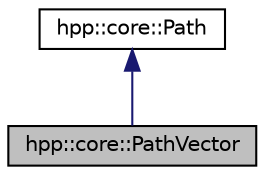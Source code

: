 digraph "hpp::core::PathVector"
{
  edge [fontname="Helvetica",fontsize="10",labelfontname="Helvetica",labelfontsize="10"];
  node [fontname="Helvetica",fontsize="10",shape=record];
  Node1 [label="hpp::core::PathVector",height=0.2,width=0.4,color="black", fillcolor="grey75", style="filled" fontcolor="black"];
  Node2 -> Node1 [dir="back",color="midnightblue",fontsize="10",style="solid",fontname="Helvetica"];
  Node2 [label="hpp::core::Path",height=0.2,width=0.4,color="black", fillcolor="white", style="filled",URL="$a00035.html",tooltip="Abstraction of paths: mapping from time to configuration space. "];
}
